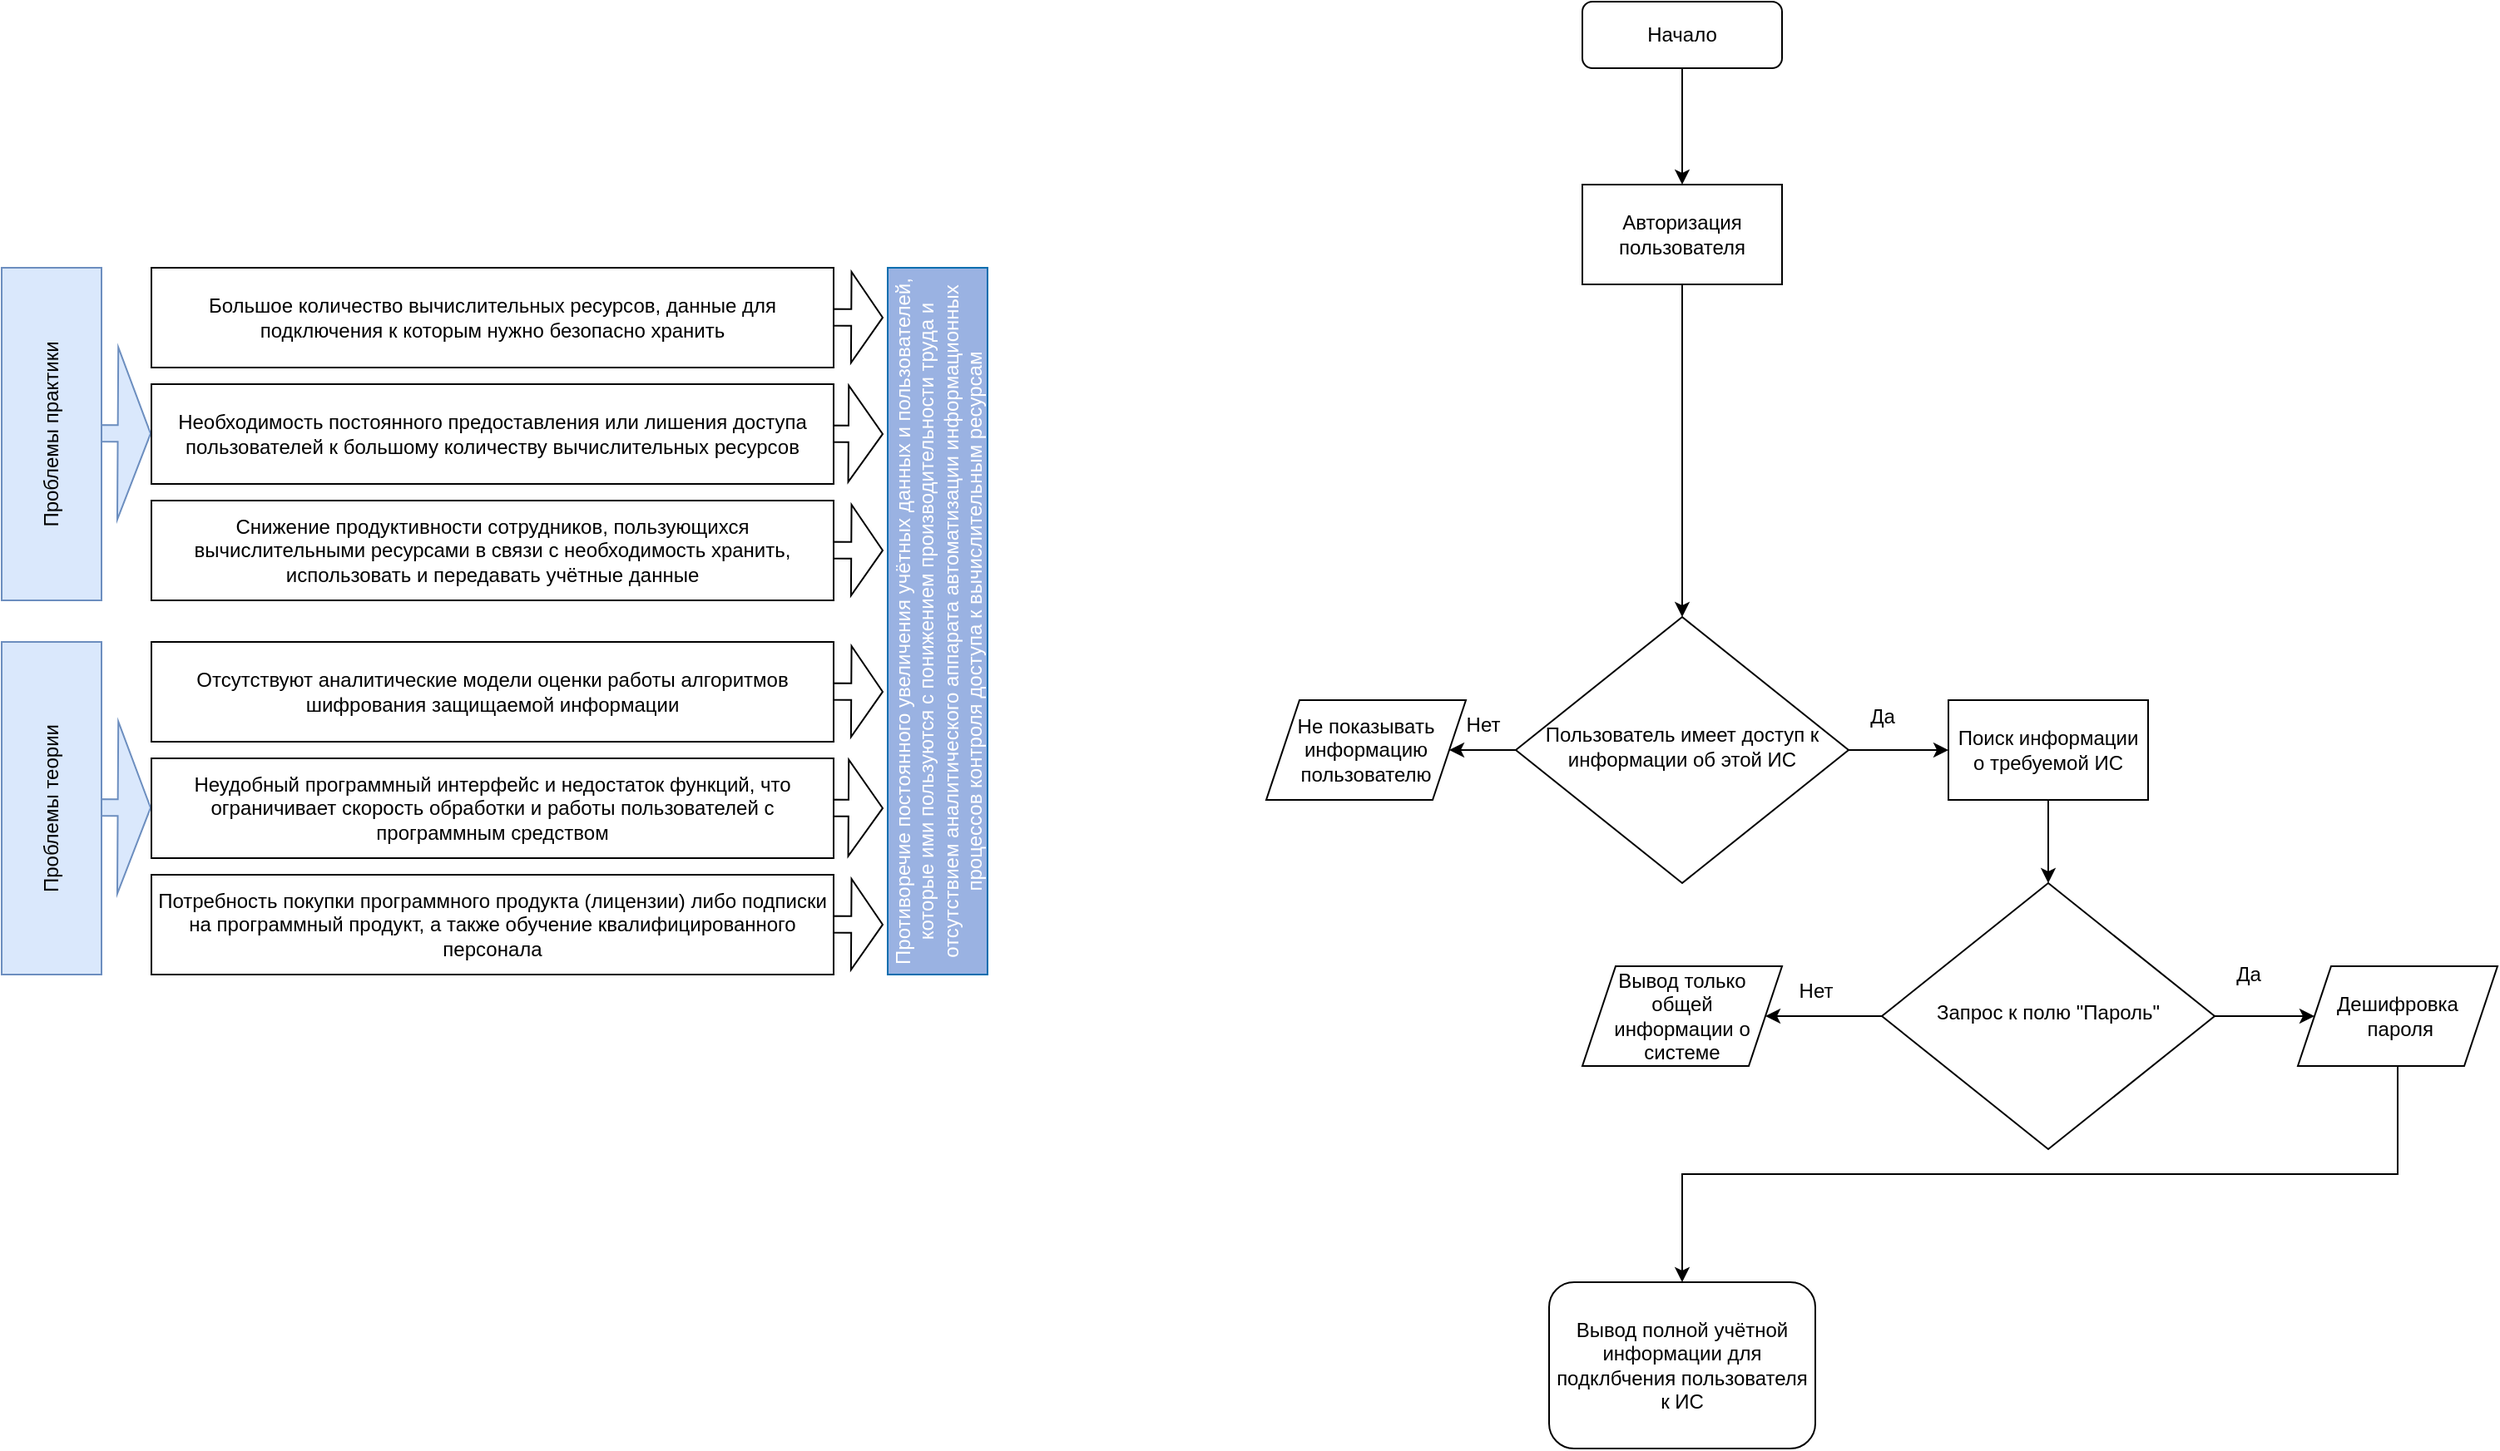 <mxfile version="20.5.1" type="github">
  <diagram id="C5RBs43oDa-KdzZeNtuy" name="Page-1">
    <mxGraphModel dx="1777" dy="455" grid="1" gridSize="10" guides="1" tooltips="1" connect="1" arrows="1" fold="1" page="1" pageScale="1" pageWidth="827" pageHeight="1169" math="0" shadow="0">
      <root>
        <mxCell id="WIyWlLk6GJQsqaUBKTNV-0" />
        <mxCell id="WIyWlLk6GJQsqaUBKTNV-1" parent="WIyWlLk6GJQsqaUBKTNV-0" />
        <mxCell id="ImNk3IMw5N3M5BcmRE5y-1" style="edgeStyle=orthogonalEdgeStyle;rounded=0;orthogonalLoop=1;jettySize=auto;html=1;exitX=0.5;exitY=1;exitDx=0;exitDy=0;entryX=0.5;entryY=0;entryDx=0;entryDy=0;" edge="1" parent="WIyWlLk6GJQsqaUBKTNV-1" source="WIyWlLk6GJQsqaUBKTNV-3" target="ImNk3IMw5N3M5BcmRE5y-0">
          <mxGeometry relative="1" as="geometry" />
        </mxCell>
        <mxCell id="WIyWlLk6GJQsqaUBKTNV-3" value="Начало" style="rounded=1;whiteSpace=wrap;html=1;fontSize=12;glass=0;strokeWidth=1;shadow=0;" parent="WIyWlLk6GJQsqaUBKTNV-1" vertex="1">
          <mxGeometry x="160" y="40" width="120" height="40" as="geometry" />
        </mxCell>
        <mxCell id="ImNk3IMw5N3M5BcmRE5y-7" style="edgeStyle=orthogonalEdgeStyle;rounded=0;orthogonalLoop=1;jettySize=auto;html=1;exitX=0;exitY=0.5;exitDx=0;exitDy=0;entryX=1;entryY=0.5;entryDx=0;entryDy=0;" edge="1" parent="WIyWlLk6GJQsqaUBKTNV-1" source="WIyWlLk6GJQsqaUBKTNV-6">
          <mxGeometry relative="1" as="geometry">
            <mxPoint x="80" y="490" as="targetPoint" />
          </mxGeometry>
        </mxCell>
        <mxCell id="ImNk3IMw5N3M5BcmRE5y-10" style="edgeStyle=orthogonalEdgeStyle;rounded=0;orthogonalLoop=1;jettySize=auto;html=1;exitX=1;exitY=0.5;exitDx=0;exitDy=0;entryX=0;entryY=0.5;entryDx=0;entryDy=0;" edge="1" parent="WIyWlLk6GJQsqaUBKTNV-1" source="WIyWlLk6GJQsqaUBKTNV-6" target="ImNk3IMw5N3M5BcmRE5y-2">
          <mxGeometry relative="1" as="geometry" />
        </mxCell>
        <mxCell id="WIyWlLk6GJQsqaUBKTNV-6" value="Пользователь имеет доступ к информации об этой ИС" style="rhombus;whiteSpace=wrap;html=1;shadow=0;fontFamily=Helvetica;fontSize=12;align=center;strokeWidth=1;spacing=6;spacingTop=-4;" parent="WIyWlLk6GJQsqaUBKTNV-1" vertex="1">
          <mxGeometry x="120" y="410" width="200" height="160" as="geometry" />
        </mxCell>
        <mxCell id="ImNk3IMw5N3M5BcmRE5y-5" style="edgeStyle=orthogonalEdgeStyle;rounded=0;orthogonalLoop=1;jettySize=auto;html=1;exitX=0.5;exitY=1;exitDx=0;exitDy=0;" edge="1" parent="WIyWlLk6GJQsqaUBKTNV-1" source="ImNk3IMw5N3M5BcmRE5y-0">
          <mxGeometry relative="1" as="geometry">
            <mxPoint x="220" y="410" as="targetPoint" />
          </mxGeometry>
        </mxCell>
        <mxCell id="ImNk3IMw5N3M5BcmRE5y-0" value="Авторизация пользователя" style="rounded=0;whiteSpace=wrap;html=1;" vertex="1" parent="WIyWlLk6GJQsqaUBKTNV-1">
          <mxGeometry x="160" y="150" width="120" height="60" as="geometry" />
        </mxCell>
        <mxCell id="ImNk3IMw5N3M5BcmRE5y-13" style="edgeStyle=orthogonalEdgeStyle;rounded=0;orthogonalLoop=1;jettySize=auto;html=1;exitX=0.5;exitY=1;exitDx=0;exitDy=0;entryX=0.5;entryY=0;entryDx=0;entryDy=0;" edge="1" parent="WIyWlLk6GJQsqaUBKTNV-1" source="ImNk3IMw5N3M5BcmRE5y-2">
          <mxGeometry relative="1" as="geometry">
            <mxPoint x="440" y="570" as="targetPoint" />
          </mxGeometry>
        </mxCell>
        <mxCell id="ImNk3IMw5N3M5BcmRE5y-2" value="Поиск информации о требуемой ИС" style="rounded=0;whiteSpace=wrap;html=1;" vertex="1" parent="WIyWlLk6GJQsqaUBKTNV-1">
          <mxGeometry x="380" y="460" width="120" height="60" as="geometry" />
        </mxCell>
        <mxCell id="ImNk3IMw5N3M5BcmRE5y-8" value="Нет" style="text;html=1;align=center;verticalAlign=middle;resizable=0;points=[];autosize=1;strokeColor=none;fillColor=none;" vertex="1" parent="WIyWlLk6GJQsqaUBKTNV-1">
          <mxGeometry x="80" y="460" width="40" height="30" as="geometry" />
        </mxCell>
        <mxCell id="ImNk3IMw5N3M5BcmRE5y-11" value="Да" style="text;html=1;align=center;verticalAlign=middle;resizable=0;points=[];autosize=1;strokeColor=none;fillColor=none;" vertex="1" parent="WIyWlLk6GJQsqaUBKTNV-1">
          <mxGeometry x="320" y="455" width="40" height="30" as="geometry" />
        </mxCell>
        <mxCell id="ImNk3IMw5N3M5BcmRE5y-14" value="Не показывать информацию пользователю" style="shape=parallelogram;perimeter=parallelogramPerimeter;whiteSpace=wrap;html=1;fixedSize=1;" vertex="1" parent="WIyWlLk6GJQsqaUBKTNV-1">
          <mxGeometry x="-30" y="460" width="120" height="60" as="geometry" />
        </mxCell>
        <mxCell id="ImNk3IMw5N3M5BcmRE5y-21" style="edgeStyle=orthogonalEdgeStyle;rounded=0;orthogonalLoop=1;jettySize=auto;html=1;exitX=0;exitY=0.5;exitDx=0;exitDy=0;" edge="1" parent="WIyWlLk6GJQsqaUBKTNV-1" source="ImNk3IMw5N3M5BcmRE5y-17" target="ImNk3IMw5N3M5BcmRE5y-18">
          <mxGeometry relative="1" as="geometry" />
        </mxCell>
        <mxCell id="ImNk3IMw5N3M5BcmRE5y-23" style="edgeStyle=orthogonalEdgeStyle;rounded=0;orthogonalLoop=1;jettySize=auto;html=1;exitX=1;exitY=0.5;exitDx=0;exitDy=0;" edge="1" parent="WIyWlLk6GJQsqaUBKTNV-1" source="ImNk3IMw5N3M5BcmRE5y-17" target="ImNk3IMw5N3M5BcmRE5y-22">
          <mxGeometry relative="1" as="geometry" />
        </mxCell>
        <mxCell id="ImNk3IMw5N3M5BcmRE5y-17" value="Запрос к полю &quot;Пароль&quot;" style="rhombus;whiteSpace=wrap;html=1;shadow=0;fontFamily=Helvetica;fontSize=12;align=center;strokeWidth=1;spacing=6;spacingTop=-4;" vertex="1" parent="WIyWlLk6GJQsqaUBKTNV-1">
          <mxGeometry x="340" y="570" width="200" height="160" as="geometry" />
        </mxCell>
        <mxCell id="ImNk3IMw5N3M5BcmRE5y-18" value="Вывод только &lt;br&gt;общей&lt;br&gt;информации о системе" style="shape=parallelogram;perimeter=parallelogramPerimeter;whiteSpace=wrap;html=1;fixedSize=1;" vertex="1" parent="WIyWlLk6GJQsqaUBKTNV-1">
          <mxGeometry x="160" y="620" width="120" height="60" as="geometry" />
        </mxCell>
        <mxCell id="ImNk3IMw5N3M5BcmRE5y-19" value="Нет" style="text;html=1;align=center;verticalAlign=middle;resizable=0;points=[];autosize=1;strokeColor=none;fillColor=none;" vertex="1" parent="WIyWlLk6GJQsqaUBKTNV-1">
          <mxGeometry x="280" y="620" width="40" height="30" as="geometry" />
        </mxCell>
        <mxCell id="ImNk3IMw5N3M5BcmRE5y-26" style="edgeStyle=orthogonalEdgeStyle;rounded=0;orthogonalLoop=1;jettySize=auto;html=1;exitX=0.5;exitY=1;exitDx=0;exitDy=0;entryX=0.5;entryY=0;entryDx=0;entryDy=0;" edge="1" parent="WIyWlLk6GJQsqaUBKTNV-1" source="ImNk3IMw5N3M5BcmRE5y-22" target="ImNk3IMw5N3M5BcmRE5y-25">
          <mxGeometry relative="1" as="geometry" />
        </mxCell>
        <mxCell id="ImNk3IMw5N3M5BcmRE5y-22" value="Дешифровка&lt;br&gt;&amp;nbsp;пароля" style="shape=parallelogram;perimeter=parallelogramPerimeter;whiteSpace=wrap;html=1;fixedSize=1;" vertex="1" parent="WIyWlLk6GJQsqaUBKTNV-1">
          <mxGeometry x="590" y="620" width="120" height="60" as="geometry" />
        </mxCell>
        <mxCell id="ImNk3IMw5N3M5BcmRE5y-24" value="Да" style="text;html=1;align=center;verticalAlign=middle;resizable=0;points=[];autosize=1;strokeColor=none;fillColor=none;" vertex="1" parent="WIyWlLk6GJQsqaUBKTNV-1">
          <mxGeometry x="540" y="610" width="40" height="30" as="geometry" />
        </mxCell>
        <mxCell id="ImNk3IMw5N3M5BcmRE5y-25" value="Вывод полной учётной информации для подклбчения пользователя к ИС" style="rounded=1;whiteSpace=wrap;html=1;" vertex="1" parent="WIyWlLk6GJQsqaUBKTNV-1">
          <mxGeometry x="140" y="810" width="160" height="100" as="geometry" />
        </mxCell>
        <mxCell id="ImNk3IMw5N3M5BcmRE5y-29" value="Противоречие постоянного увеличения учётных данных и пользователей, которые ими пользуются с понижением производительности труда и отсутствием аналитического аппарата автоматизации информационных процессов контроля доступа к вычислительным ресурсам" style="rounded=0;whiteSpace=wrap;html=1;rotation=-90;fillColor=#9AB2E2;strokeColor=#006EAF;fontColor=#ffffff;" vertex="1" parent="WIyWlLk6GJQsqaUBKTNV-1">
          <mxGeometry x="-440" y="382.5" width="425" height="60" as="geometry" />
        </mxCell>
        <mxCell id="ImNk3IMw5N3M5BcmRE5y-34" value="" style="shape=flexArrow;endArrow=classic;html=1;rounded=0;endWidth=92.571;endSize=6.234;startWidth=49.714;startSize=19.331;fillColor=#dae8fc;strokeColor=#6c8ebf;" edge="1" parent="WIyWlLk6GJQsqaUBKTNV-1">
          <mxGeometry width="50" height="50" relative="1" as="geometry">
            <mxPoint x="-740" y="299.5" as="sourcePoint" />
            <mxPoint x="-700" y="299.74" as="targetPoint" />
          </mxGeometry>
        </mxCell>
        <mxCell id="ImNk3IMw5N3M5BcmRE5y-35" value="Проблемы практики" style="rounded=0;whiteSpace=wrap;html=1;rotation=-90;fillColor=#dae8fc;strokeColor=#6c8ebf;" vertex="1" parent="WIyWlLk6GJQsqaUBKTNV-1">
          <mxGeometry x="-860" y="270" width="200" height="60" as="geometry" />
        </mxCell>
        <mxCell id="ImNk3IMw5N3M5BcmRE5y-47" value="" style="shape=flexArrow;endArrow=classic;html=1;rounded=0;endWidth=43.667;endSize=5.963;startWidth=49.714;startSize=19.331;" edge="1" parent="WIyWlLk6GJQsqaUBKTNV-1">
          <mxGeometry width="50" height="50" relative="1" as="geometry">
            <mxPoint x="-300" y="229.71" as="sourcePoint" />
            <mxPoint x="-260" y="229.95" as="targetPoint" />
          </mxGeometry>
        </mxCell>
        <mxCell id="ImNk3IMw5N3M5BcmRE5y-48" value="Большое количество вычислительных ресурсов, данные для подключения к которым нужно безопасно хранить" style="rounded=0;whiteSpace=wrap;html=1;rotation=0;" vertex="1" parent="WIyWlLk6GJQsqaUBKTNV-1">
          <mxGeometry x="-700" y="200" width="410" height="60" as="geometry" />
        </mxCell>
        <mxCell id="ImNk3IMw5N3M5BcmRE5y-52" value="" style="shape=flexArrow;endArrow=classic;html=1;rounded=0;endWidth=47;endSize=6.517;startWidth=43.667;startSize=6.517;" edge="1" parent="WIyWlLk6GJQsqaUBKTNV-1">
          <mxGeometry width="50" height="50" relative="1" as="geometry">
            <mxPoint x="-300" y="299.71" as="sourcePoint" />
            <mxPoint x="-260" y="299.95" as="targetPoint" />
          </mxGeometry>
        </mxCell>
        <mxCell id="ImNk3IMw5N3M5BcmRE5y-53" value="Необходимость постоянного предоставления или лишения доступа пользователей к большому количеству вычислительных ресурсов" style="rounded=0;whiteSpace=wrap;html=1;rotation=0;" vertex="1" parent="WIyWlLk6GJQsqaUBKTNV-1">
          <mxGeometry x="-700" y="270" width="410" height="60" as="geometry" />
        </mxCell>
        <mxCell id="ImNk3IMw5N3M5BcmRE5y-54" value="" style="shape=flexArrow;endArrow=classic;html=1;rounded=0;endWidth=43.667;endSize=5.963;startWidth=49.714;startSize=19.331;" edge="1" parent="WIyWlLk6GJQsqaUBKTNV-1">
          <mxGeometry width="50" height="50" relative="1" as="geometry">
            <mxPoint x="-300" y="369.71" as="sourcePoint" />
            <mxPoint x="-260" y="369.95" as="targetPoint" />
          </mxGeometry>
        </mxCell>
        <mxCell id="ImNk3IMw5N3M5BcmRE5y-55" value="Снижение продуктивности сотрудников, пользующихся вычислительными ресурсами в связи с необходимость хранить, использовать и передавать учётные данные" style="rounded=0;whiteSpace=wrap;html=1;rotation=0;" vertex="1" parent="WIyWlLk6GJQsqaUBKTNV-1">
          <mxGeometry x="-700" y="340" width="410" height="60" as="geometry" />
        </mxCell>
        <mxCell id="ImNk3IMw5N3M5BcmRE5y-63" value="" style="shape=flexArrow;endArrow=classic;html=1;rounded=0;endWidth=92.571;endSize=6.234;startWidth=49.714;startSize=19.331;fillColor=#dae8fc;strokeColor=#6c8ebf;" edge="1" parent="WIyWlLk6GJQsqaUBKTNV-1">
          <mxGeometry width="50" height="50" relative="1" as="geometry">
            <mxPoint x="-740" y="524.5" as="sourcePoint" />
            <mxPoint x="-700" y="524.74" as="targetPoint" />
          </mxGeometry>
        </mxCell>
        <mxCell id="ImNk3IMw5N3M5BcmRE5y-64" value="Проблемы теории" style="rounded=0;whiteSpace=wrap;html=1;rotation=-90;fillColor=#dae8fc;strokeColor=#6c8ebf;" vertex="1" parent="WIyWlLk6GJQsqaUBKTNV-1">
          <mxGeometry x="-860" y="495" width="200" height="60" as="geometry" />
        </mxCell>
        <mxCell id="ImNk3IMw5N3M5BcmRE5y-65" value="" style="shape=flexArrow;endArrow=classic;html=1;rounded=0;endWidth=43.667;endSize=5.963;startWidth=49.714;startSize=19.331;" edge="1" parent="WIyWlLk6GJQsqaUBKTNV-1">
          <mxGeometry width="50" height="50" relative="1" as="geometry">
            <mxPoint x="-300" y="454.71" as="sourcePoint" />
            <mxPoint x="-260" y="454.95" as="targetPoint" />
          </mxGeometry>
        </mxCell>
        <mxCell id="ImNk3IMw5N3M5BcmRE5y-66" value="Отсутствуют аналитические модели оценки работы алгоритмов шифрования защищаемой информации" style="rounded=0;whiteSpace=wrap;html=1;rotation=0;" vertex="1" parent="WIyWlLk6GJQsqaUBKTNV-1">
          <mxGeometry x="-700" y="425" width="410" height="60" as="geometry" />
        </mxCell>
        <mxCell id="ImNk3IMw5N3M5BcmRE5y-67" value="" style="shape=flexArrow;endArrow=classic;html=1;rounded=0;endWidth=47;endSize=6.517;startWidth=43.667;startSize=6.517;" edge="1" parent="WIyWlLk6GJQsqaUBKTNV-1">
          <mxGeometry width="50" height="50" relative="1" as="geometry">
            <mxPoint x="-300" y="524.71" as="sourcePoint" />
            <mxPoint x="-260" y="524.95" as="targetPoint" />
          </mxGeometry>
        </mxCell>
        <mxCell id="ImNk3IMw5N3M5BcmRE5y-68" value="Неудобный программный интерфейс и недостаток функций, что ограничивает скорость обработки и работы пользователей с программным средством" style="rounded=0;whiteSpace=wrap;html=1;rotation=0;" vertex="1" parent="WIyWlLk6GJQsqaUBKTNV-1">
          <mxGeometry x="-700" y="495" width="410" height="60" as="geometry" />
        </mxCell>
        <mxCell id="ImNk3IMw5N3M5BcmRE5y-69" value="" style="shape=flexArrow;endArrow=classic;html=1;rounded=0;endWidth=43.667;endSize=5.963;startWidth=49.714;startSize=19.331;" edge="1" parent="WIyWlLk6GJQsqaUBKTNV-1">
          <mxGeometry width="50" height="50" relative="1" as="geometry">
            <mxPoint x="-300" y="594.71" as="sourcePoint" />
            <mxPoint x="-260" y="594.95" as="targetPoint" />
          </mxGeometry>
        </mxCell>
        <mxCell id="ImNk3IMw5N3M5BcmRE5y-70" value="Потребность покупки программного продукта (лицензии) либо подписки на программный продукт, а также обучение квалифицированного персонала" style="rounded=0;whiteSpace=wrap;html=1;rotation=0;" vertex="1" parent="WIyWlLk6GJQsqaUBKTNV-1">
          <mxGeometry x="-700" y="565" width="410" height="60" as="geometry" />
        </mxCell>
      </root>
    </mxGraphModel>
  </diagram>
</mxfile>
